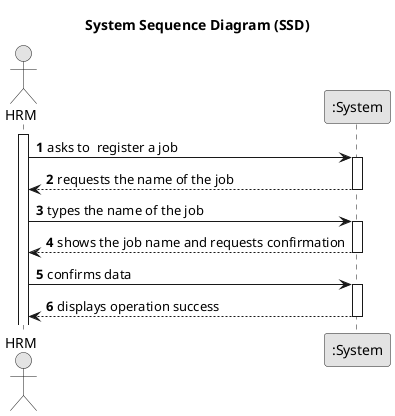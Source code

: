 @startuml
skinparam monochrome true
skinparam packageStyle rectangle
skinparam shadowing false

title System Sequence Diagram (SSD)

autonumber

actor "HRM" as Employee
participant ":System" as System

activate Employee

    Employee -> System : asks to  register a job
    activate System

        System --> Employee : requests the name of the job
    deactivate System

    Employee -> System : types the name of the job
    activate System

        System --> Employee : shows the job name and requests confirmation
    deactivate System

    Employee -> System : confirms data
    activate System

        System --> Employee : displays operation success
    deactivate System



@enduml